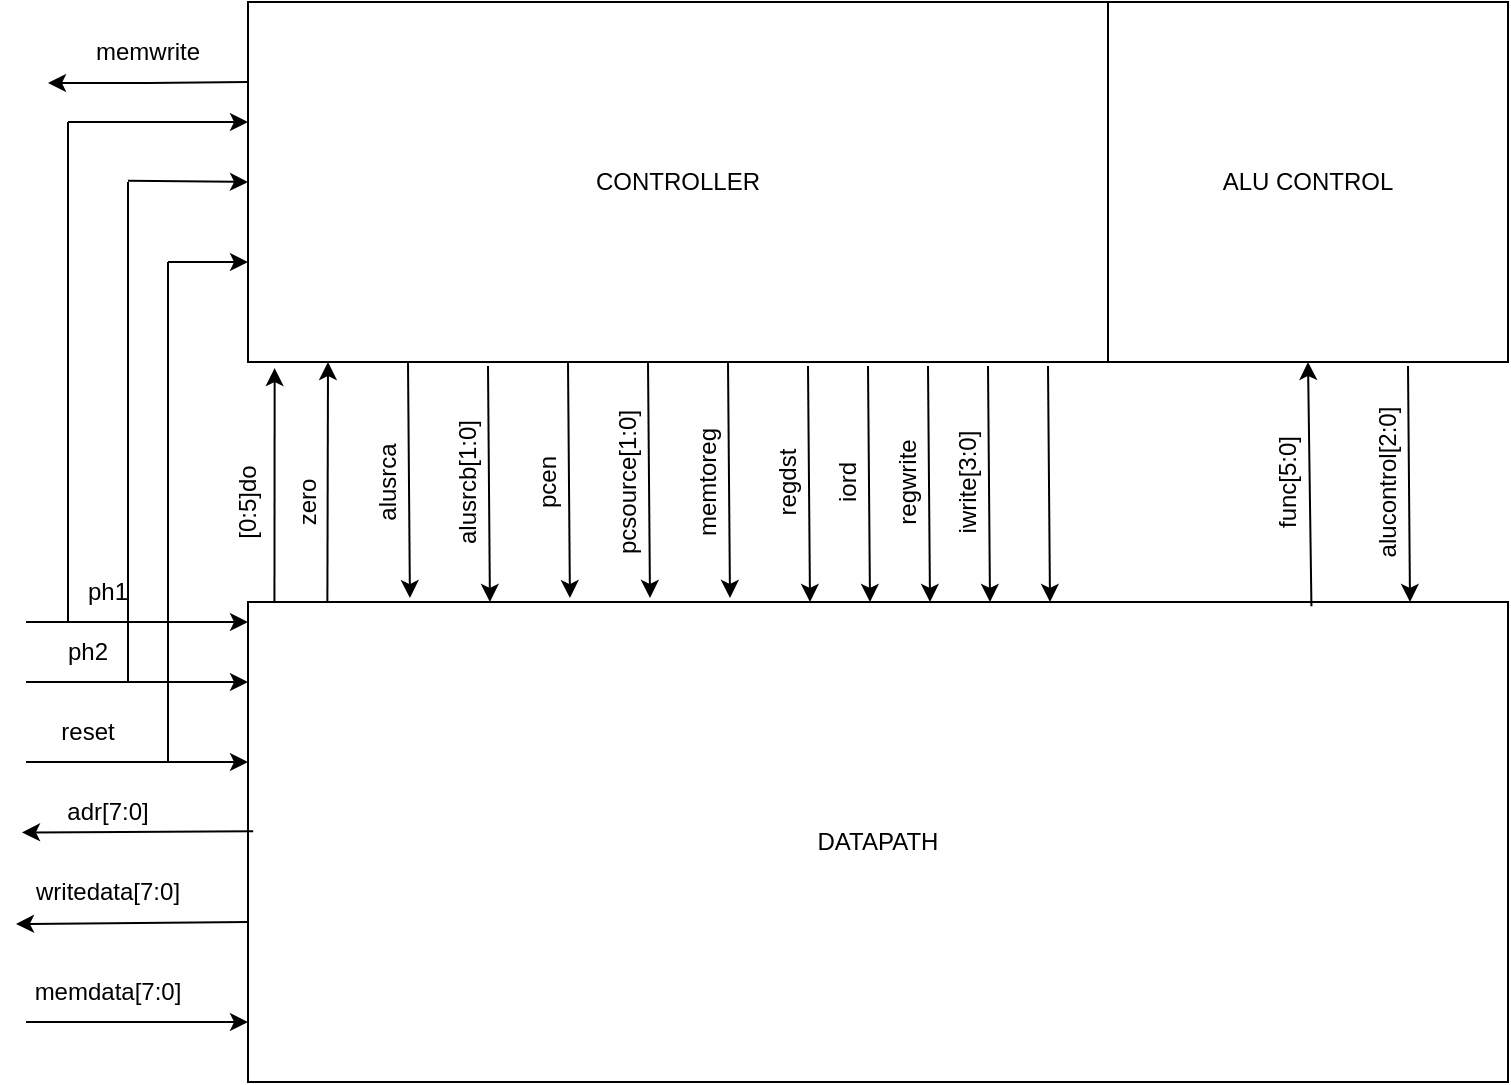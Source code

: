 <mxfile version="22.0.8" type="github">
  <diagram name="Page-1" id="PVJTaOr4sLX1xV1NSx1f">
    <mxGraphModel dx="2099" dy="869" grid="1" gridSize="10" guides="1" tooltips="1" connect="1" arrows="1" fold="1" page="1" pageScale="1" pageWidth="827" pageHeight="1169" math="0" shadow="0">
      <root>
        <mxCell id="0" />
        <mxCell id="1" parent="0" />
        <mxCell id="FQANefX05pN675cvlC_r-2" value="CONTROLLER" style="rounded=0;whiteSpace=wrap;html=1;" vertex="1" parent="1">
          <mxGeometry x="120" y="100" width="430" height="180" as="geometry" />
        </mxCell>
        <mxCell id="FQANefX05pN675cvlC_r-3" value="ALU CONTROL" style="rounded=0;whiteSpace=wrap;html=1;" vertex="1" parent="1">
          <mxGeometry x="550" y="100" width="200" height="180" as="geometry" />
        </mxCell>
        <mxCell id="FQANefX05pN675cvlC_r-4" value="" style="endArrow=classic;html=1;rounded=0;" edge="1" parent="1">
          <mxGeometry width="50" height="50" relative="1" as="geometry">
            <mxPoint x="120" y="140" as="sourcePoint" />
            <mxPoint x="20" y="140.5" as="targetPoint" />
            <Array as="points">
              <mxPoint x="70" y="140.5" />
            </Array>
          </mxGeometry>
        </mxCell>
        <mxCell id="FQANefX05pN675cvlC_r-5" value="memwrite" style="text;html=1;strokeColor=none;fillColor=none;align=center;verticalAlign=middle;whiteSpace=wrap;rounded=0;" vertex="1" parent="1">
          <mxGeometry x="40" y="110" width="60" height="30" as="geometry" />
        </mxCell>
        <mxCell id="FQANefX05pN675cvlC_r-6" value="DATAPATH" style="rounded=0;whiteSpace=wrap;html=1;" vertex="1" parent="1">
          <mxGeometry x="120" y="400" width="630" height="240" as="geometry" />
        </mxCell>
        <mxCell id="FQANefX05pN675cvlC_r-7" value="" style="endArrow=classic;html=1;rounded=0;exitX=0.59;exitY=1.02;exitDx=0;exitDy=0;exitPerimeter=0;entryX=0.877;entryY=-0.018;entryDx=0;entryDy=0;entryPerimeter=0;" edge="1" parent="1">
          <mxGeometry width="50" height="50" relative="1" as="geometry">
            <mxPoint x="280" y="280" as="sourcePoint" />
            <mxPoint x="280.96" y="398.02" as="targetPoint" />
          </mxGeometry>
        </mxCell>
        <mxCell id="FQANefX05pN675cvlC_r-8" value="" style="endArrow=classic;html=1;rounded=0;entryX=0.5;entryY=1;entryDx=0;entryDy=0;exitX=0.844;exitY=0.009;exitDx=0;exitDy=0;exitPerimeter=0;" edge="1" parent="1" source="FQANefX05pN675cvlC_r-6" target="FQANefX05pN675cvlC_r-3">
          <mxGeometry width="50" height="50" relative="1" as="geometry">
            <mxPoint x="650" y="390" as="sourcePoint" />
            <mxPoint x="650" y="350" as="targetPoint" />
          </mxGeometry>
        </mxCell>
        <mxCell id="FQANefX05pN675cvlC_r-9" value="" style="endArrow=classic;html=1;rounded=0;exitX=0.59;exitY=1.02;exitDx=0;exitDy=0;exitPerimeter=0;entryX=0.877;entryY=-0.018;entryDx=0;entryDy=0;entryPerimeter=0;" edge="1" parent="1">
          <mxGeometry width="50" height="50" relative="1" as="geometry">
            <mxPoint x="320" y="280" as="sourcePoint" />
            <mxPoint x="321" y="398" as="targetPoint" />
          </mxGeometry>
        </mxCell>
        <mxCell id="FQANefX05pN675cvlC_r-10" value="" style="endArrow=classic;html=1;rounded=0;exitX=0.59;exitY=1.02;exitDx=0;exitDy=0;exitPerimeter=0;entryX=0.877;entryY=-0.018;entryDx=0;entryDy=0;entryPerimeter=0;" edge="1" parent="1">
          <mxGeometry width="50" height="50" relative="1" as="geometry">
            <mxPoint x="360" y="280" as="sourcePoint" />
            <mxPoint x="361" y="398" as="targetPoint" />
          </mxGeometry>
        </mxCell>
        <mxCell id="FQANefX05pN675cvlC_r-11" value="" style="endArrow=classic;html=1;rounded=0;exitX=0.59;exitY=1.02;exitDx=0;exitDy=0;exitPerimeter=0;entryX=0.877;entryY=-0.018;entryDx=0;entryDy=0;entryPerimeter=0;" edge="1" parent="1">
          <mxGeometry width="50" height="50" relative="1" as="geometry">
            <mxPoint x="400" y="282" as="sourcePoint" />
            <mxPoint x="401" y="400" as="targetPoint" />
          </mxGeometry>
        </mxCell>
        <mxCell id="FQANefX05pN675cvlC_r-12" value="" style="endArrow=classic;html=1;rounded=0;exitX=0.59;exitY=1.02;exitDx=0;exitDy=0;exitPerimeter=0;entryX=0.877;entryY=-0.018;entryDx=0;entryDy=0;entryPerimeter=0;" edge="1" parent="1">
          <mxGeometry width="50" height="50" relative="1" as="geometry">
            <mxPoint x="460" y="282" as="sourcePoint" />
            <mxPoint x="461" y="400" as="targetPoint" />
          </mxGeometry>
        </mxCell>
        <mxCell id="FQANefX05pN675cvlC_r-13" value="" style="endArrow=classic;html=1;rounded=0;exitX=0.59;exitY=1.02;exitDx=0;exitDy=0;exitPerimeter=0;entryX=0.877;entryY=-0.018;entryDx=0;entryDy=0;entryPerimeter=0;" edge="1" parent="1">
          <mxGeometry width="50" height="50" relative="1" as="geometry">
            <mxPoint x="430" y="282" as="sourcePoint" />
            <mxPoint x="431" y="400" as="targetPoint" />
          </mxGeometry>
        </mxCell>
        <mxCell id="FQANefX05pN675cvlC_r-14" value="" style="endArrow=classic;html=1;rounded=0;exitX=0.59;exitY=1.02;exitDx=0;exitDy=0;exitPerimeter=0;entryX=0.877;entryY=-0.018;entryDx=0;entryDy=0;entryPerimeter=0;" edge="1" parent="1">
          <mxGeometry width="50" height="50" relative="1" as="geometry">
            <mxPoint x="490" y="282" as="sourcePoint" />
            <mxPoint x="491" y="400" as="targetPoint" />
          </mxGeometry>
        </mxCell>
        <mxCell id="FQANefX05pN675cvlC_r-16" value="" style="endArrow=classic;html=1;rounded=0;exitX=0.59;exitY=1.02;exitDx=0;exitDy=0;exitPerimeter=0;entryX=0.877;entryY=-0.018;entryDx=0;entryDy=0;entryPerimeter=0;" edge="1" parent="1">
          <mxGeometry width="50" height="50" relative="1" as="geometry">
            <mxPoint x="520" y="282" as="sourcePoint" />
            <mxPoint x="521" y="400" as="targetPoint" />
          </mxGeometry>
        </mxCell>
        <mxCell id="FQANefX05pN675cvlC_r-17" value="" style="endArrow=classic;html=1;rounded=0;exitX=0.59;exitY=1.02;exitDx=0;exitDy=0;exitPerimeter=0;entryX=0.877;entryY=-0.018;entryDx=0;entryDy=0;entryPerimeter=0;" edge="1" parent="1">
          <mxGeometry width="50" height="50" relative="1" as="geometry">
            <mxPoint x="200" y="280" as="sourcePoint" />
            <mxPoint x="200.96" y="398.02" as="targetPoint" />
          </mxGeometry>
        </mxCell>
        <mxCell id="FQANefX05pN675cvlC_r-18" value="" style="endArrow=classic;html=1;rounded=0;exitX=0.59;exitY=1.02;exitDx=0;exitDy=0;exitPerimeter=0;entryX=0.877;entryY=-0.018;entryDx=0;entryDy=0;entryPerimeter=0;" edge="1" parent="1">
          <mxGeometry width="50" height="50" relative="1" as="geometry">
            <mxPoint x="240" y="281.98" as="sourcePoint" />
            <mxPoint x="240.96" y="400" as="targetPoint" />
          </mxGeometry>
        </mxCell>
        <mxCell id="FQANefX05pN675cvlC_r-19" value="" style="endArrow=classic;html=1;rounded=0;entryX=0.877;entryY=-0.018;entryDx=0;entryDy=0;entryPerimeter=0;" edge="1" parent="1">
          <mxGeometry width="50" height="50" relative="1" as="geometry">
            <mxPoint x="9.04" y="410" as="sourcePoint" />
            <mxPoint x="120.0" y="410" as="targetPoint" />
          </mxGeometry>
        </mxCell>
        <mxCell id="FQANefX05pN675cvlC_r-20" value="" style="endArrow=classic;html=1;rounded=0;entryX=0.877;entryY=-0.018;entryDx=0;entryDy=0;entryPerimeter=0;" edge="1" parent="1">
          <mxGeometry width="50" height="50" relative="1" as="geometry">
            <mxPoint x="9.04" y="440" as="sourcePoint" />
            <mxPoint x="120.0" y="440" as="targetPoint" />
          </mxGeometry>
        </mxCell>
        <mxCell id="FQANefX05pN675cvlC_r-21" value="" style="endArrow=classic;html=1;rounded=0;entryX=0.877;entryY=-0.018;entryDx=0;entryDy=0;entryPerimeter=0;" edge="1" parent="1">
          <mxGeometry width="50" height="50" relative="1" as="geometry">
            <mxPoint x="9.04" y="480" as="sourcePoint" />
            <mxPoint x="120.0" y="480" as="targetPoint" />
          </mxGeometry>
        </mxCell>
        <mxCell id="FQANefX05pN675cvlC_r-22" value="" style="endArrow=classic;html=1;rounded=0;entryX=0.877;entryY=-0.018;entryDx=0;entryDy=0;entryPerimeter=0;" edge="1" parent="1">
          <mxGeometry width="50" height="50" relative="1" as="geometry">
            <mxPoint x="30" y="160" as="sourcePoint" />
            <mxPoint x="120.0" y="160" as="targetPoint" />
          </mxGeometry>
        </mxCell>
        <mxCell id="FQANefX05pN675cvlC_r-23" value="" style="endArrow=none;html=1;rounded=0;" edge="1" parent="1">
          <mxGeometry width="50" height="50" relative="1" as="geometry">
            <mxPoint x="30" y="410" as="sourcePoint" />
            <mxPoint x="30" y="160" as="targetPoint" />
          </mxGeometry>
        </mxCell>
        <mxCell id="FQANefX05pN675cvlC_r-24" value="" style="endArrow=none;html=1;rounded=0;" edge="1" parent="1">
          <mxGeometry width="50" height="50" relative="1" as="geometry">
            <mxPoint x="60" y="440" as="sourcePoint" />
            <mxPoint x="60" y="190" as="targetPoint" />
          </mxGeometry>
        </mxCell>
        <mxCell id="FQANefX05pN675cvlC_r-25" value="" style="endArrow=classic;html=1;rounded=0;" edge="1" parent="1">
          <mxGeometry width="50" height="50" relative="1" as="geometry">
            <mxPoint x="60" y="189.41" as="sourcePoint" />
            <mxPoint x="120" y="190" as="targetPoint" />
          </mxGeometry>
        </mxCell>
        <mxCell id="FQANefX05pN675cvlC_r-26" value="" style="endArrow=none;html=1;rounded=0;" edge="1" parent="1">
          <mxGeometry width="50" height="50" relative="1" as="geometry">
            <mxPoint x="80" y="480" as="sourcePoint" />
            <mxPoint x="80" y="230" as="targetPoint" />
          </mxGeometry>
        </mxCell>
        <mxCell id="FQANefX05pN675cvlC_r-27" value="" style="endArrow=classic;html=1;rounded=0;" edge="1" parent="1">
          <mxGeometry width="50" height="50" relative="1" as="geometry">
            <mxPoint x="80" y="230" as="sourcePoint" />
            <mxPoint x="120" y="230" as="targetPoint" />
          </mxGeometry>
        </mxCell>
        <mxCell id="FQANefX05pN675cvlC_r-28" value="" style="endArrow=classic;html=1;rounded=0;entryX=0.877;entryY=-0.018;entryDx=0;entryDy=0;entryPerimeter=0;" edge="1" parent="1">
          <mxGeometry width="50" height="50" relative="1" as="geometry">
            <mxPoint x="9.04" y="610" as="sourcePoint" />
            <mxPoint x="120.0" y="610" as="targetPoint" />
          </mxGeometry>
        </mxCell>
        <mxCell id="FQANefX05pN675cvlC_r-29" value="" style="endArrow=classic;html=1;rounded=0;exitX=-0.007;exitY=0.664;exitDx=0;exitDy=0;exitPerimeter=0;" edge="1" parent="1">
          <mxGeometry width="50" height="50" relative="1" as="geometry">
            <mxPoint x="122.59" y="514.59" as="sourcePoint" />
            <mxPoint x="7" y="515.23" as="targetPoint" />
          </mxGeometry>
        </mxCell>
        <mxCell id="FQANefX05pN675cvlC_r-30" value="" style="endArrow=classic;html=1;rounded=0;exitX=-0.007;exitY=0.664;exitDx=0;exitDy=0;exitPerimeter=0;" edge="1" parent="1">
          <mxGeometry width="50" height="50" relative="1" as="geometry">
            <mxPoint x="120" y="560" as="sourcePoint" />
            <mxPoint x="4" y="561" as="targetPoint" />
          </mxGeometry>
        </mxCell>
        <mxCell id="FQANefX05pN675cvlC_r-32" value="" style="endArrow=classic;html=1;rounded=0;entryX=0.031;entryY=1.017;entryDx=0;entryDy=0;entryPerimeter=0;exitX=0.021;exitY=-0.002;exitDx=0;exitDy=0;exitPerimeter=0;" edge="1" parent="1" source="FQANefX05pN675cvlC_r-6" target="FQANefX05pN675cvlC_r-2">
          <mxGeometry width="50" height="50" relative="1" as="geometry">
            <mxPoint x="133" y="390" as="sourcePoint" />
            <mxPoint x="160" y="268" as="targetPoint" />
          </mxGeometry>
        </mxCell>
        <mxCell id="FQANefX05pN675cvlC_r-33" value="" style="endArrow=classic;html=1;rounded=0;exitX=0.063;exitY=0;exitDx=0;exitDy=0;exitPerimeter=0;" edge="1" parent="1" source="FQANefX05pN675cvlC_r-6">
          <mxGeometry width="50" height="50" relative="1" as="geometry">
            <mxPoint x="162" y="390" as="sourcePoint" />
            <mxPoint x="160" y="280" as="targetPoint" />
          </mxGeometry>
        </mxCell>
        <mxCell id="FQANefX05pN675cvlC_r-34" value="" style="endArrow=classic;html=1;rounded=0;exitX=0.59;exitY=1.02;exitDx=0;exitDy=0;exitPerimeter=0;entryX=0.877;entryY=-0.018;entryDx=0;entryDy=0;entryPerimeter=0;" edge="1" parent="1">
          <mxGeometry width="50" height="50" relative="1" as="geometry">
            <mxPoint x="700" y="282" as="sourcePoint" />
            <mxPoint x="701" y="400" as="targetPoint" />
          </mxGeometry>
        </mxCell>
        <mxCell id="FQANefX05pN675cvlC_r-35" value="ph1" style="text;html=1;strokeColor=none;fillColor=none;align=center;verticalAlign=middle;whiteSpace=wrap;rounded=0;" vertex="1" parent="1">
          <mxGeometry x="20" y="380" width="60" height="30" as="geometry" />
        </mxCell>
        <mxCell id="FQANefX05pN675cvlC_r-37" value="ph2" style="text;html=1;strokeColor=none;fillColor=none;align=center;verticalAlign=middle;whiteSpace=wrap;rounded=0;" vertex="1" parent="1">
          <mxGeometry x="10" y="410" width="60" height="30" as="geometry" />
        </mxCell>
        <mxCell id="FQANefX05pN675cvlC_r-39" value="reset" style="text;html=1;strokeColor=none;fillColor=none;align=center;verticalAlign=middle;whiteSpace=wrap;rounded=0;" vertex="1" parent="1">
          <mxGeometry x="10" y="450" width="60" height="30" as="geometry" />
        </mxCell>
        <mxCell id="FQANefX05pN675cvlC_r-40" value="adr[7:0]" style="text;html=1;strokeColor=none;fillColor=none;align=center;verticalAlign=middle;whiteSpace=wrap;rounded=0;" vertex="1" parent="1">
          <mxGeometry x="20" y="490" width="60" height="30" as="geometry" />
        </mxCell>
        <mxCell id="FQANefX05pN675cvlC_r-41" value="writedata[7:0]" style="text;html=1;strokeColor=none;fillColor=none;align=center;verticalAlign=middle;whiteSpace=wrap;rounded=0;" vertex="1" parent="1">
          <mxGeometry x="20" y="530" width="60" height="30" as="geometry" />
        </mxCell>
        <mxCell id="FQANefX05pN675cvlC_r-42" value="memdata[7:0]" style="text;html=1;strokeColor=none;fillColor=none;align=center;verticalAlign=middle;whiteSpace=wrap;rounded=0;" vertex="1" parent="1">
          <mxGeometry x="20" y="580" width="60" height="30" as="geometry" />
        </mxCell>
        <mxCell id="FQANefX05pN675cvlC_r-43" value="[0:5]do" style="text;html=1;strokeColor=none;fillColor=none;align=center;verticalAlign=middle;whiteSpace=wrap;rounded=0;rotation=-90;" vertex="1" parent="1">
          <mxGeometry x="90" y="340" width="60" height="20" as="geometry" />
        </mxCell>
        <mxCell id="FQANefX05pN675cvlC_r-44" value="zero&lt;br&gt;" style="text;html=1;strokeColor=none;fillColor=none;align=center;verticalAlign=middle;whiteSpace=wrap;rounded=0;rotation=-90;" vertex="1" parent="1">
          <mxGeometry x="120" y="340" width="60" height="20" as="geometry" />
        </mxCell>
        <mxCell id="FQANefX05pN675cvlC_r-45" value="func[5:0]" style="text;html=1;strokeColor=none;fillColor=none;align=center;verticalAlign=middle;whiteSpace=wrap;rounded=0;rotation=-90;" vertex="1" parent="1">
          <mxGeometry x="610" y="330" width="60" height="20" as="geometry" />
        </mxCell>
        <mxCell id="FQANefX05pN675cvlC_r-46" value="alucontrol[2:0]&lt;br&gt;" style="text;html=1;strokeColor=none;fillColor=none;align=center;verticalAlign=middle;whiteSpace=wrap;rounded=0;rotation=-90;" vertex="1" parent="1">
          <mxGeometry x="660" y="330" width="60" height="20" as="geometry" />
        </mxCell>
        <mxCell id="FQANefX05pN675cvlC_r-47" value="alusrca&lt;br&gt;" style="text;html=1;strokeColor=none;fillColor=none;align=center;verticalAlign=middle;whiteSpace=wrap;rounded=0;rotation=-90;" vertex="1" parent="1">
          <mxGeometry x="160" y="330" width="60" height="20" as="geometry" />
        </mxCell>
        <mxCell id="FQANefX05pN675cvlC_r-48" value="alusrcb[1:0]" style="text;html=1;strokeColor=none;fillColor=none;align=center;verticalAlign=middle;whiteSpace=wrap;rounded=0;rotation=-90;" vertex="1" parent="1">
          <mxGeometry x="200" y="330" width="60" height="20" as="geometry" />
        </mxCell>
        <mxCell id="FQANefX05pN675cvlC_r-49" value="pcen&lt;br&gt;" style="text;html=1;strokeColor=none;fillColor=none;align=center;verticalAlign=middle;whiteSpace=wrap;rounded=0;rotation=-90;" vertex="1" parent="1">
          <mxGeometry x="240" y="330" width="60" height="20" as="geometry" />
        </mxCell>
        <mxCell id="FQANefX05pN675cvlC_r-50" value="pcsource[1:0]&lt;br&gt;" style="text;html=1;strokeColor=none;fillColor=none;align=center;verticalAlign=middle;whiteSpace=wrap;rounded=0;rotation=-90;" vertex="1" parent="1">
          <mxGeometry x="280" y="330" width="60" height="20" as="geometry" />
        </mxCell>
        <mxCell id="FQANefX05pN675cvlC_r-51" value="memtoreg&lt;br&gt;" style="text;html=1;strokeColor=none;fillColor=none;align=center;verticalAlign=middle;whiteSpace=wrap;rounded=0;rotation=-90;" vertex="1" parent="1">
          <mxGeometry x="320" y="330" width="60" height="20" as="geometry" />
        </mxCell>
        <mxCell id="FQANefX05pN675cvlC_r-52" value="regdst&lt;br&gt;" style="text;html=1;strokeColor=none;fillColor=none;align=center;verticalAlign=middle;whiteSpace=wrap;rounded=0;rotation=-90;" vertex="1" parent="1">
          <mxGeometry x="360" y="330" width="60" height="20" as="geometry" />
        </mxCell>
        <mxCell id="FQANefX05pN675cvlC_r-53" value="iord&lt;br&gt;" style="text;html=1;strokeColor=none;fillColor=none;align=center;verticalAlign=middle;whiteSpace=wrap;rounded=0;rotation=-90;" vertex="1" parent="1">
          <mxGeometry x="390" y="330" width="60" height="20" as="geometry" />
        </mxCell>
        <mxCell id="FQANefX05pN675cvlC_r-54" value="regwrite&lt;br&gt;" style="text;html=1;strokeColor=none;fillColor=none;align=center;verticalAlign=middle;whiteSpace=wrap;rounded=0;rotation=-90;" vertex="1" parent="1">
          <mxGeometry x="420" y="330" width="60" height="20" as="geometry" />
        </mxCell>
        <mxCell id="FQANefX05pN675cvlC_r-56" value="iwrite[3:0]" style="text;html=1;strokeColor=none;fillColor=none;align=center;verticalAlign=middle;whiteSpace=wrap;rounded=0;rotation=-90;" vertex="1" parent="1">
          <mxGeometry x="450" y="330" width="60" height="20" as="geometry" />
        </mxCell>
      </root>
    </mxGraphModel>
  </diagram>
</mxfile>
